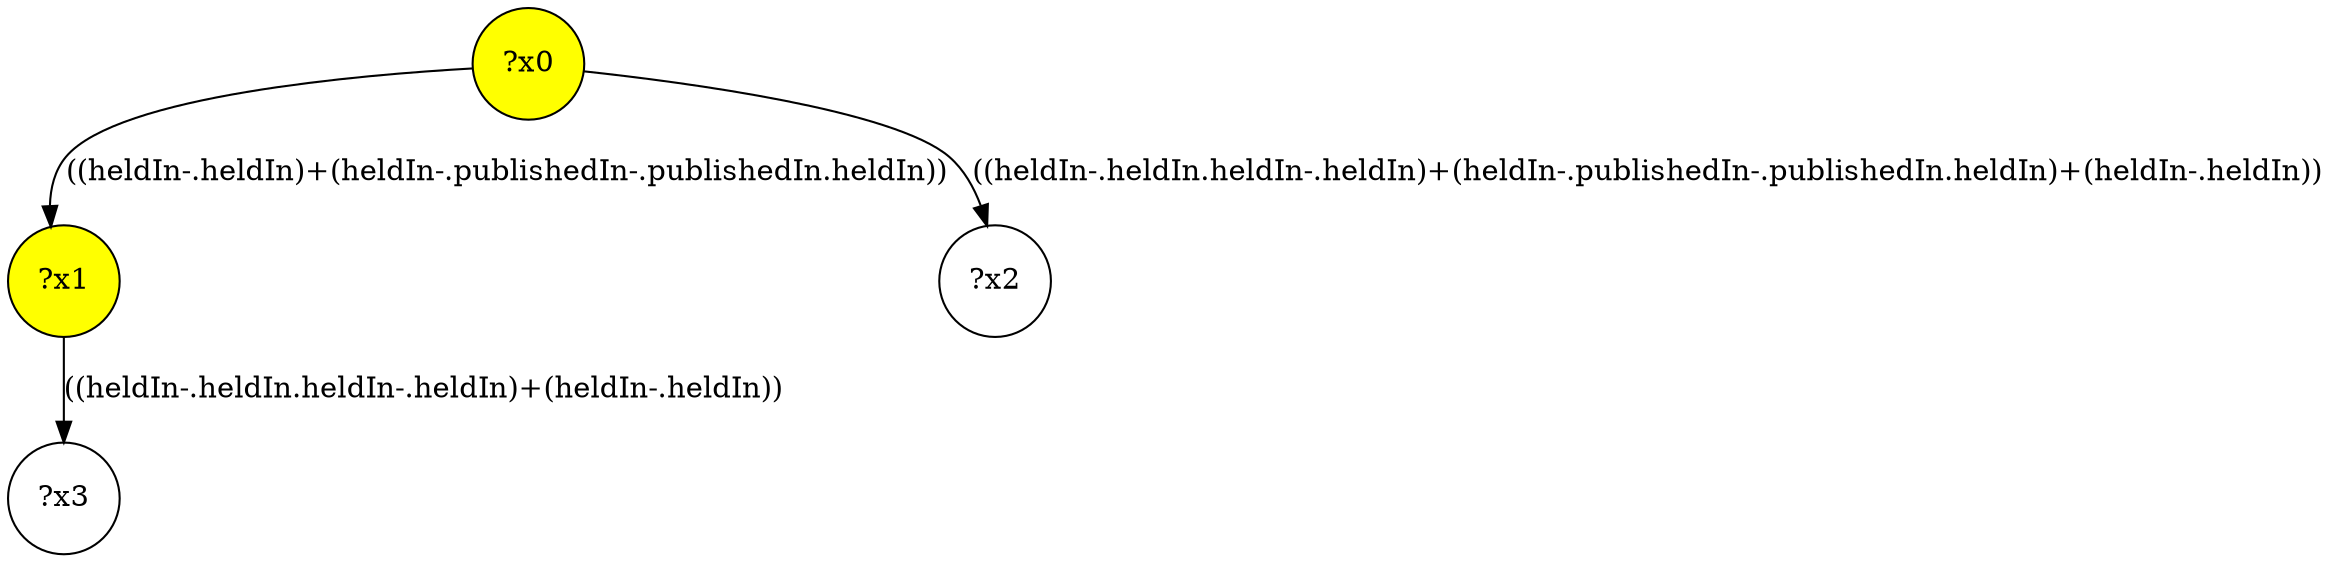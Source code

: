 digraph g {
	x0 [fillcolor="yellow", style="filled," shape=circle, label="?x0"];
	x1 [fillcolor="yellow", style="filled," shape=circle, label="?x1"];
	x0 -> x1 [label="((heldIn-.heldIn)+(heldIn-.publishedIn-.publishedIn.heldIn))"];
	x2 [shape=circle, label="?x2"];
	x0 -> x2 [label="((heldIn-.heldIn.heldIn-.heldIn)+(heldIn-.publishedIn-.publishedIn.heldIn)+(heldIn-.heldIn))"];
	x3 [shape=circle, label="?x3"];
	x1 -> x3 [label="((heldIn-.heldIn.heldIn-.heldIn)+(heldIn-.heldIn))"];
}
